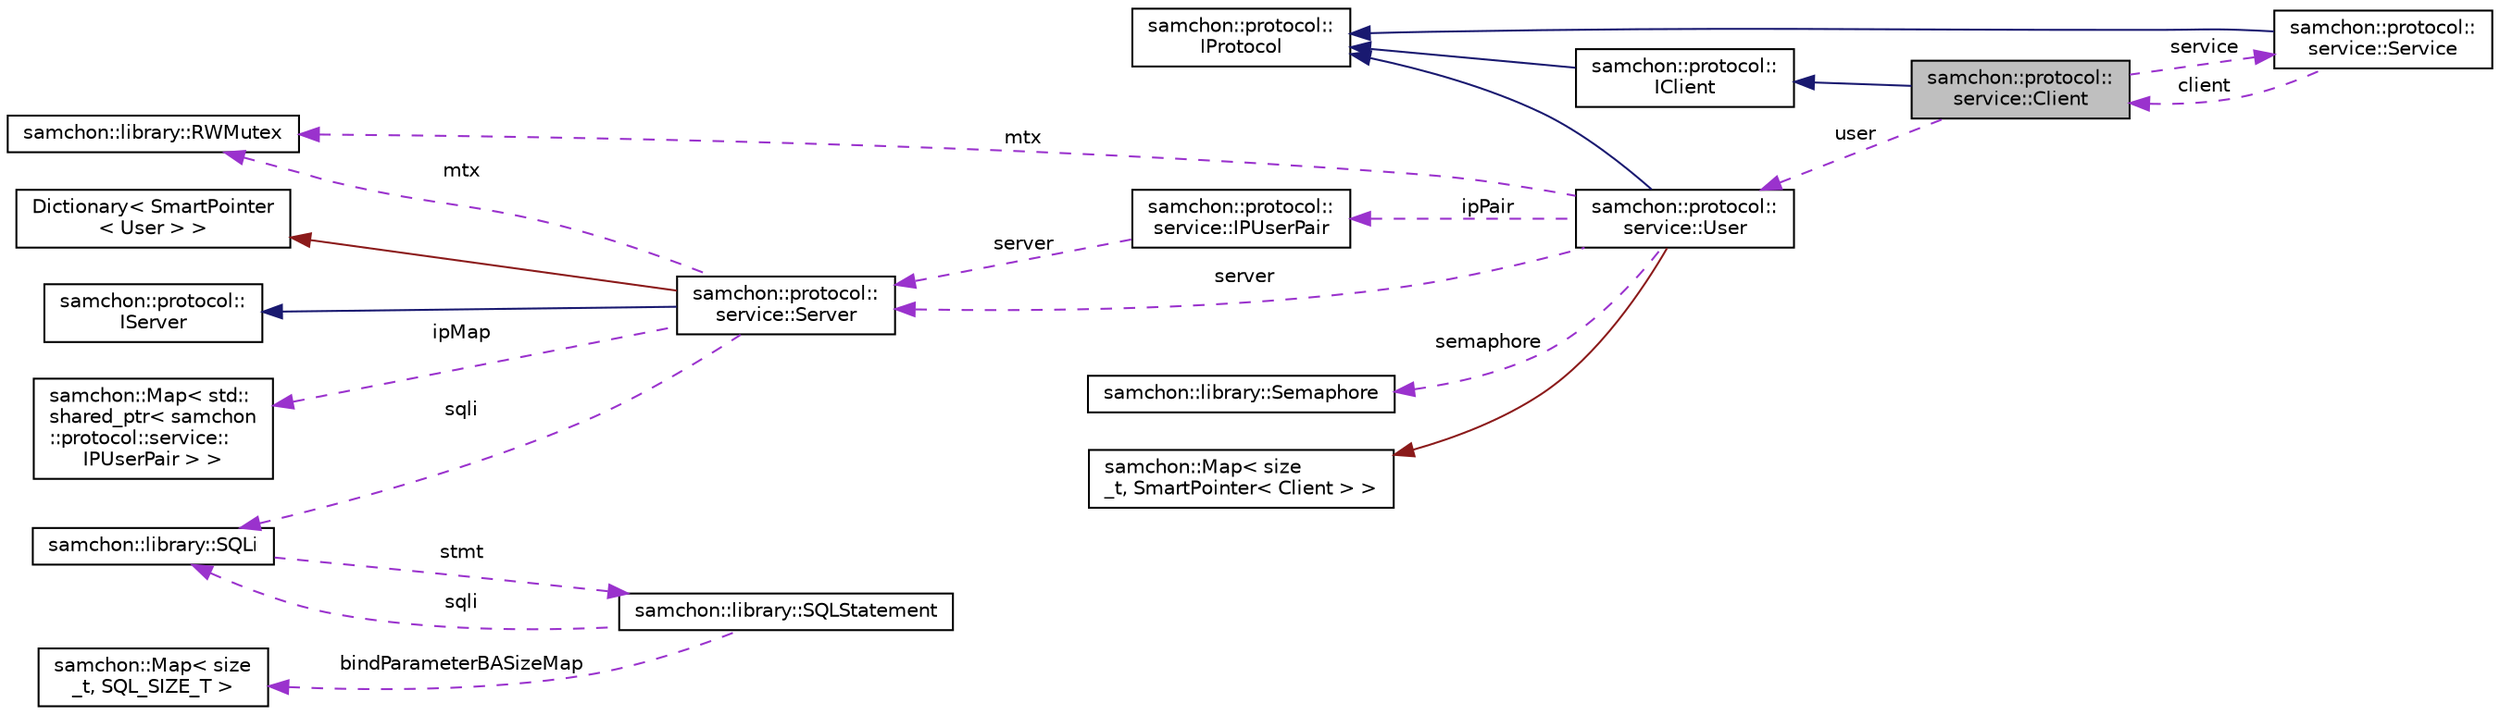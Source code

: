 digraph "samchon::protocol::service::Client"
{
  edge [fontname="Helvetica",fontsize="10",labelfontname="Helvetica",labelfontsize="10"];
  node [fontname="Helvetica",fontsize="10",shape=record];
  rankdir="LR";
  Node1 [label="samchon::protocol::\lservice::Client",height=0.2,width=0.4,color="black", fillcolor="grey75", style="filled", fontcolor="black"];
  Node2 -> Node1 [dir="back",color="midnightblue",fontsize="10",style="solid",fontname="Helvetica"];
  Node2 [label="samchon::protocol::\lIClient",height=0.2,width=0.4,color="black", fillcolor="white", style="filled",URL="$d3/dc8/classsamchon_1_1protocol_1_1IClient.html",tooltip="An interface for a client. "];
  Node3 -> Node2 [dir="back",color="midnightblue",fontsize="10",style="solid",fontname="Helvetica"];
  Node3 [label="samchon::protocol::\lIProtocol",height=0.2,width=0.4,color="black", fillcolor="white", style="filled",URL="$d4/dcf/classsamchon_1_1protocol_1_1IProtocol.html",tooltip="An interface of Invoke message chain. "];
  Node4 -> Node1 [dir="back",color="darkorchid3",fontsize="10",style="dashed",label=" service" ,fontname="Helvetica"];
  Node4 [label="samchon::protocol::\lservice::Service",height=0.2,width=0.4,color="black", fillcolor="white", style="filled",URL="$d6/df3/classsamchon_1_1protocol_1_1service_1_1Service.html",tooltip="A service. "];
  Node3 -> Node4 [dir="back",color="midnightblue",fontsize="10",style="solid",fontname="Helvetica"];
  Node1 -> Node4 [dir="back",color="darkorchid3",fontsize="10",style="dashed",label=" client" ,fontname="Helvetica"];
  Node5 -> Node1 [dir="back",color="darkorchid3",fontsize="10",style="dashed",label=" user" ,fontname="Helvetica"];
  Node5 [label="samchon::protocol::\lservice::User",height=0.2,width=0.4,color="black", fillcolor="white", style="filled",URL="$df/d87/classsamchon_1_1protocol_1_1service_1_1User.html",tooltip="User containing Client(s) with session-id. "];
  Node6 -> Node5 [dir="back",color="firebrick4",fontsize="10",style="solid",fontname="Helvetica"];
  Node6 [label="samchon::Map\< size\l_t, SmartPointer\< Client \> \>",height=0.2,width=0.4,color="black", fillcolor="white", style="filled",URL="$d1/d4e/classsamchon_1_1Map.html"];
  Node3 -> Node5 [dir="back",color="midnightblue",fontsize="10",style="solid",fontname="Helvetica"];
  Node7 -> Node5 [dir="back",color="darkorchid3",fontsize="10",style="dashed",label=" server" ,fontname="Helvetica"];
  Node7 [label="samchon::protocol::\lservice::Server",height=0.2,width=0.4,color="black", fillcolor="white", style="filled",URL="$d9/d35/classsamchon_1_1protocol_1_1service_1_1Server.html",tooltip="A server for (cloud) service. "];
  Node8 -> Node7 [dir="back",color="firebrick4",fontsize="10",style="solid",fontname="Helvetica"];
  Node8 [label="Dictionary\< SmartPointer\l\< User \> \>",height=0.2,width=0.4,color="black", fillcolor="white", style="filled",URL="$d1/d4e/classsamchon_1_1Map.html",tooltip="Customized std::map. "];
  Node9 -> Node7 [dir="back",color="midnightblue",fontsize="10",style="solid",fontname="Helvetica"];
  Node9 [label="samchon::protocol::\lIServer",height=0.2,width=0.4,color="black", fillcolor="white", style="filled",URL="$d4/de8/classsamchon_1_1protocol_1_1IServer.html",tooltip="An interface of a physical server. "];
  Node10 -> Node7 [dir="back",color="darkorchid3",fontsize="10",style="dashed",label=" mtx" ,fontname="Helvetica"];
  Node10 [label="samchon::library::RWMutex",height=0.2,width=0.4,color="black", fillcolor="white", style="filled",URL="$df/d85/classsamchon_1_1library_1_1RWMutex.html",tooltip="rw_mutex "];
  Node11 -> Node7 [dir="back",color="darkorchid3",fontsize="10",style="dashed",label=" ipMap" ,fontname="Helvetica"];
  Node11 [label="samchon::Map\< std::\lshared_ptr\< samchon\l::protocol::service::\lIPUserPair \> \>",height=0.2,width=0.4,color="black", fillcolor="white", style="filled",URL="$d1/d4e/classsamchon_1_1Map.html"];
  Node12 -> Node7 [dir="back",color="darkorchid3",fontsize="10",style="dashed",label=" sqli" ,fontname="Helvetica"];
  Node12 [label="samchon::library::SQLi",height=0.2,width=0.4,color="black", fillcolor="white", style="filled",URL="$d9/d2f/classsamchon_1_1library_1_1SQLi.html",tooltip="A SQL interface; DBMS connector. "];
  Node13 -> Node12 [dir="back",color="darkorchid3",fontsize="10",style="dashed",label=" stmt" ,fontname="Helvetica"];
  Node13 [label="samchon::library::SQLStatement",height=0.2,width=0.4,color="black", fillcolor="white", style="filled",URL="$de/def/classsamchon_1_1library_1_1SQLStatement.html",tooltip="A sql statement. "];
  Node14 -> Node13 [dir="back",color="darkorchid3",fontsize="10",style="dashed",label=" bindParameterBASizeMap" ,fontname="Helvetica"];
  Node14 [label="samchon::Map\< size\l_t, SQL_SIZE_T \>",height=0.2,width=0.4,color="black", fillcolor="white", style="filled",URL="$d1/d4e/classsamchon_1_1Map.html"];
  Node12 -> Node13 [dir="back",color="darkorchid3",fontsize="10",style="dashed",label=" sqli" ,fontname="Helvetica"];
  Node15 -> Node5 [dir="back",color="darkorchid3",fontsize="10",style="dashed",label=" ipPair" ,fontname="Helvetica"];
  Node15 [label="samchon::protocol::\lservice::IPUserPair",height=0.2,width=0.4,color="black", fillcolor="white", style="filled",URL="$df/dc6/classsamchon_1_1protocol_1_1service_1_1IPUserPair.html",tooltip="Relationship between IP address and User for issuing session. "];
  Node7 -> Node15 [dir="back",color="darkorchid3",fontsize="10",style="dashed",label=" server" ,fontname="Helvetica"];
  Node16 -> Node5 [dir="back",color="darkorchid3",fontsize="10",style="dashed",label=" semaphore" ,fontname="Helvetica"];
  Node16 [label="samchon::library::Semaphore",height=0.2,width=0.4,color="black", fillcolor="white", style="filled",URL="$d9/d88/classsamchon_1_1library_1_1Semaphore.html",tooltip="A semaphore. "];
  Node10 -> Node5 [dir="back",color="darkorchid3",fontsize="10",style="dashed",label=" mtx" ,fontname="Helvetica"];
}
